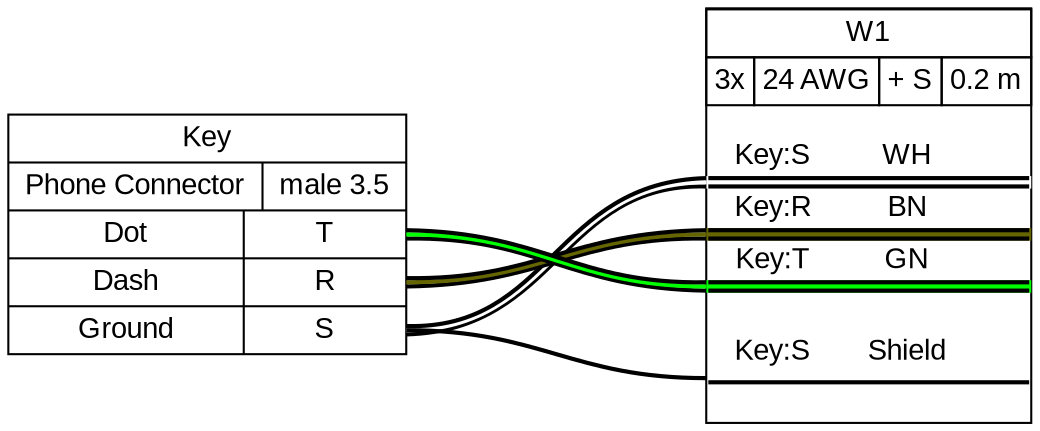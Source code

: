 graph {
// Graph generated by WireViz
// https://github.com/formatc1702/WireViz
	graph [bgcolor=white fontname=arial nodesep=0.33 rankdir=LR ranksep=2]
	node [fillcolor=white fontname=arial shape=record style=filled]
	edge [fontname=arial style=bold]
	Key [label="Key|{Phone Connector|male 3.5}|{{Dot|Dash|Ground}|{<pTr>T|<pRr>R|<pSr>S}}"]
	edge [color="#000000:#ffffff:#000000"]
	Key:pSr:e -- W1:w1:w
	edge [color="#000000:#666600:#000000"]
	Key:pRr:e -- W1:w2:w
	edge [color="#000000:#00ff00:#000000"]
	Key:pTr:e -- W1:w3:w
	edge [color="#000000"]
	Key:pSr:e -- W1:ws:w
	W1 [label=<<table border="0" cellspacing="0" cellpadding="0"><tr><td><table border="0" cellspacing="0" cellpadding="3" cellborder="1"><tr><td colspan="4">W1</td></tr><tr><td>3x</td><td>24 AWG</td><td>+ S</td><td>0.2 m</td></tr></table></td></tr><tr><td>&nbsp;</td></tr><tr><td><table border="0" cellspacing="0" cellborder="0"><tr><td>Key:S</td><td>WH</td><td><!-- 1_out --></td></tr><tr><td colspan="3" cellpadding="0" height="6" bgcolor="#ffffff" border="2" sides="tb" port="w1"></td></tr><tr><td>Key:R</td><td>BN</td><td><!-- 2_out --></td></tr><tr><td colspan="3" cellpadding="0" height="6" bgcolor="#666600" border="2" sides="tb" port="w2"></td></tr><tr><td>Key:T</td><td>GN</td><td><!-- 3_out --></td></tr><tr><td colspan="3" cellpadding="0" height="6" bgcolor="#00ff00" border="2" sides="tb" port="w3"></td></tr><tr><td>&nbsp;</td></tr><tr><td>Key:S</td><td>Shield</td><td><!-- s_out --></td></tr><tr><td colspan="3" cellpadding="0" height="6" border="2" sides="b" port="ws"></td></tr><tr><td>&nbsp;</td></tr></table></td></tr></table>> fillcolor=white margin=0 shape=box style=""]
}
